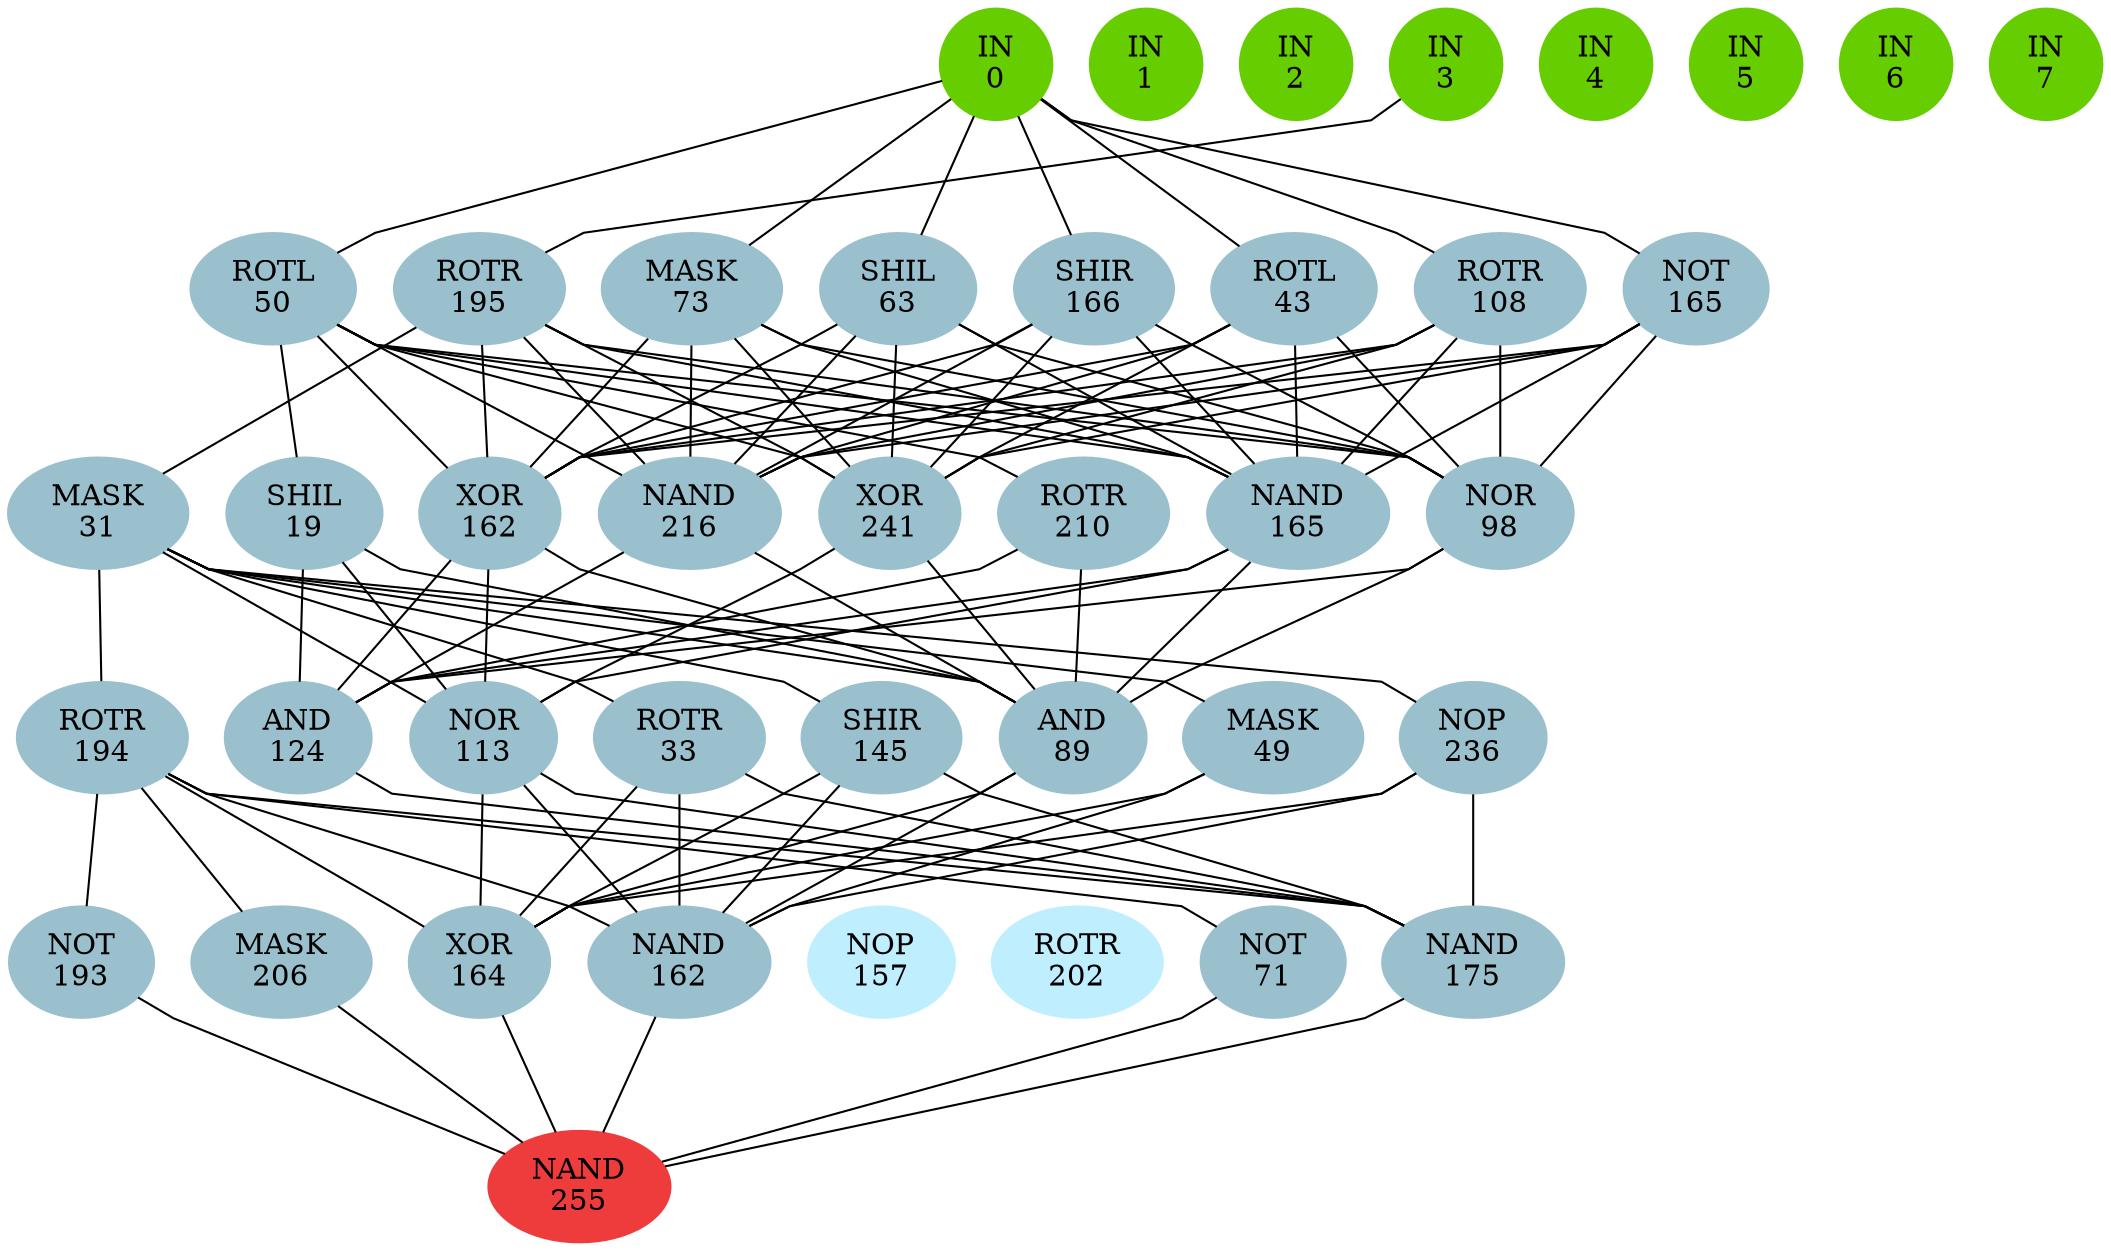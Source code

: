 graph EACircuit {
rankdir=BT;
ranksep=0.75;
ordering=out;
splines=polyline;
node [style=filled, color=lightblue2];

{ rank=same;
node [color=chartreuse3];
"-1_0"[label="IN\n0"];
node [color=chartreuse3];
"-1_1"[label="IN\n1"];
node [color=chartreuse3];
"-1_2"[label="IN\n2"];
node [color=chartreuse3];
"-1_3"[label="IN\n3"];
node [color=chartreuse3];
"-1_4"[label="IN\n4"];
node [color=chartreuse3];
"-1_5"[label="IN\n5"];
node [color=chartreuse3];
"-1_6"[label="IN\n6"];
node [color=chartreuse3];
"-1_7"[label="IN\n7"];
}
{ rank=same;
node [color=lightblue3];
"0_0"[label="ROTL\n50"];
node [color=lightblue3];
"0_1"[label="ROTR\n195"];
node [color=lightblue3];
"0_2"[label="MASK\n73"];
node [color=lightblue3];
"0_3"[label="SHIL\n63"];
node [color=lightblue3];
"0_4"[label="SHIR\n166"];
node [color=lightblue3];
"0_5"[label="ROTL\n43"];
node [color=lightblue3];
"0_6"[label="ROTR\n108"];
node [color=lightblue3];
"0_7"[label="NOT\n165"];
}
{ rank=same;
node [color=lightblue3];
"1_0"[label="MASK\n31"];
node [color=lightblue3];
"1_1"[label="SHIL\n19"];
node [color=lightblue3];
"1_2"[label="XOR\n162"];
node [color=lightblue3];
"1_3"[label="NAND\n216"];
node [color=lightblue3];
"1_4"[label="XOR\n241"];
node [color=lightblue3];
"1_5"[label="ROTR\n210"];
node [color=lightblue3];
"1_6"[label="NAND\n165"];
node [color=lightblue3];
"1_7"[label="NOR\n98"];
}
{ rank=same;
node [color=lightblue3];
"2_0"[label="ROTR\n194"];
node [color=lightblue3];
"2_1"[label="AND\n124"];
node [color=lightblue3];
"2_2"[label="NOR\n113"];
node [color=lightblue3];
"2_3"[label="ROTR\n33"];
node [color=lightblue3];
"2_4"[label="SHIR\n145"];
node [color=lightblue3];
"2_5"[label="AND\n89"];
node [color=lightblue3];
"2_6"[label="MASK\n49"];
node [color=lightblue3];
"2_7"[label="NOP\n236"];
}
{ rank=same;
node [color=lightblue3];
"3_0"[label="NOT\n193"];
node [color=lightblue3];
"3_1"[label="MASK\n206"];
node [color=lightblue3];
"3_2"[label="XOR\n164"];
node [color=lightblue3];
"3_3"[label="NAND\n162"];
node [color=lightblue1];
"3_4"[label="NOP\n157"];
node [color=lightblue1];
"3_5"[label="ROTR\n202"];
node [color=lightblue3];
"3_6"[label="NOT\n71"];
node [color=lightblue3];
"3_7"[label="NAND\n175"];
}
{ rank=same;
node [color=brown2];
"4_0"[label="NAND\n255"];
}
edge[style=invis];
"-1_0" -- "-1_1" -- "-1_2" -- "-1_3" -- "-1_4" -- "-1_5" -- "-1_6" -- "-1_7";
"0_0" -- "0_1" -- "0_2" -- "0_3" -- "0_4" -- "0_5" -- "0_6" -- "0_7";
"1_0" -- "1_1" -- "1_2" -- "1_3" -- "1_4" -- "1_5" -- "1_6" -- "1_7";
"2_0" -- "2_1" -- "2_2" -- "2_3" -- "2_4" -- "2_5" -- "2_6" -- "2_7";
"3_0" -- "3_1" -- "3_2" -- "3_3" -- "3_4" -- "3_5" -- "3_6" -- "3_7";
"4_0" -- "4_0";
edge[style=solid];
"0_0" -- "-1_0";
"0_1" -- "-1_3";
"0_2" -- "-1_0";
"0_3" -- "-1_0";
"0_4" -- "-1_0";
"0_5" -- "-1_0";
"0_6" -- "-1_0";
"0_7" -- "-1_0";
"1_0" -- "0_1";
"1_1" -- "0_0";
"1_2" -- "0_0";
"1_2" -- "0_1";
"1_2" -- "0_2";
"1_2" -- "0_3";
"1_2" -- "0_4";
"1_2" -- "0_5";
"1_2" -- "0_6";
"1_2" -- "0_7";
"1_3" -- "0_0";
"1_3" -- "0_1";
"1_3" -- "0_2";
"1_3" -- "0_3";
"1_3" -- "0_4";
"1_3" -- "0_5";
"1_3" -- "0_6";
"1_3" -- "0_7";
"1_4" -- "0_0";
"1_4" -- "0_1";
"1_4" -- "0_2";
"1_4" -- "0_3";
"1_4" -- "0_4";
"1_4" -- "0_5";
"1_4" -- "0_6";
"1_4" -- "0_7";
"1_5" -- "0_0";
"1_6" -- "0_0";
"1_6" -- "0_1";
"1_6" -- "0_2";
"1_6" -- "0_3";
"1_6" -- "0_4";
"1_6" -- "0_5";
"1_6" -- "0_6";
"1_6" -- "0_7";
"1_7" -- "0_0";
"1_7" -- "0_1";
"1_7" -- "0_2";
"1_7" -- "0_3";
"1_7" -- "0_4";
"1_7" -- "0_5";
"1_7" -- "0_6";
"1_7" -- "0_7";
"2_0" -- "1_0";
"2_1" -- "1_1";
"2_1" -- "1_2";
"2_1" -- "1_3";
"2_1" -- "1_5";
"2_1" -- "1_6";
"2_1" -- "1_7";
"2_2" -- "1_0";
"2_2" -- "1_1";
"2_2" -- "1_2";
"2_2" -- "1_4";
"2_2" -- "1_6";
"2_3" -- "1_0";
"2_4" -- "1_0";
"2_5" -- "1_0";
"2_5" -- "1_1";
"2_5" -- "1_2";
"2_5" -- "1_3";
"2_5" -- "1_4";
"2_5" -- "1_5";
"2_5" -- "1_6";
"2_5" -- "1_7";
"2_6" -- "1_0";
"2_7" -- "1_0";
"3_0" -- "2_0";
"3_1" -- "2_0";
"3_2" -- "2_0";
"3_2" -- "2_2";
"3_2" -- "2_3";
"3_2" -- "2_4";
"3_2" -- "2_5";
"3_2" -- "2_6";
"3_2" -- "2_7";
"3_3" -- "2_0";
"3_3" -- "2_2";
"3_3" -- "2_3";
"3_3" -- "2_4";
"3_3" -- "2_5";
"3_3" -- "2_6";
"3_3" -- "2_7";
"3_6" -- "2_0";
"3_7" -- "2_0";
"3_7" -- "2_1";
"3_7" -- "2_2";
"3_7" -- "2_3";
"3_7" -- "2_4";
"3_7" -- "2_7";
"4_0" -- "3_0";
"4_0" -- "3_1";
"4_0" -- "3_2";
"4_0" -- "3_3";
"4_0" -- "3_6";
"4_0" -- "3_7";
}